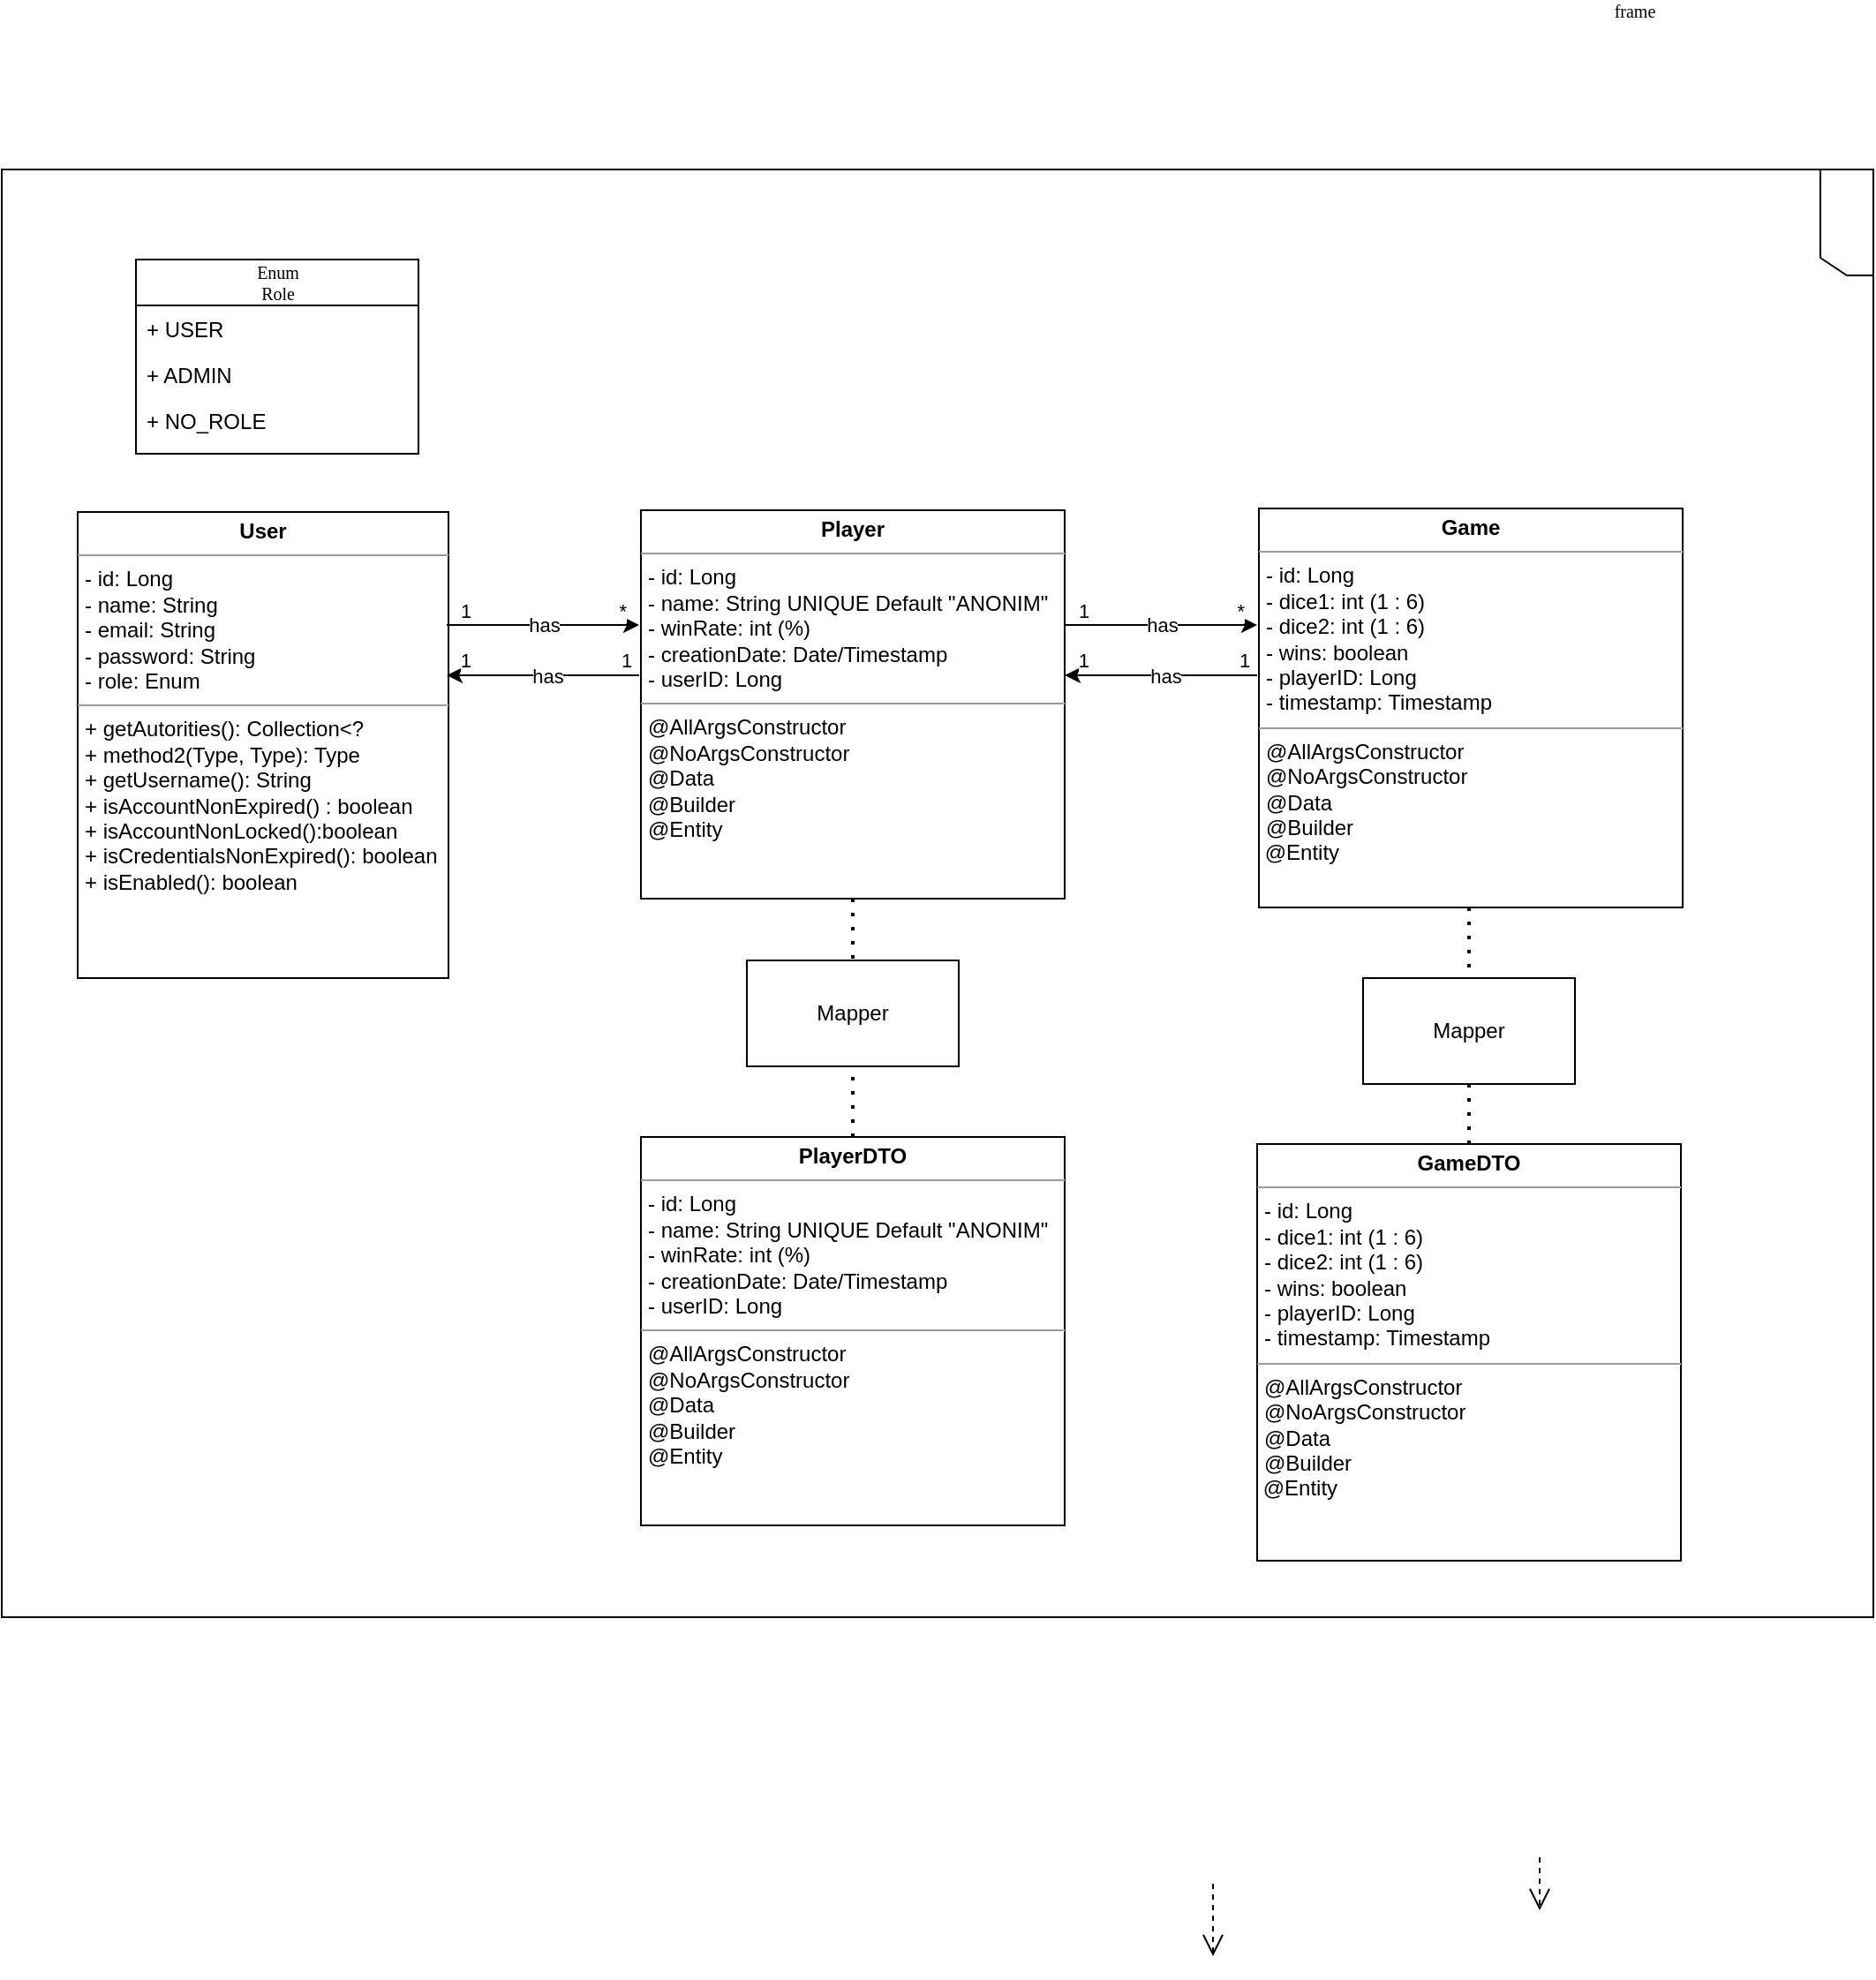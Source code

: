 <mxfile version="24.6.5" type="device">
  <diagram name="Page-1" id="c4acf3e9-155e-7222-9cf6-157b1a14988f">
    <mxGraphModel dx="1905" dy="1663" grid="1" gridSize="10" guides="1" tooltips="1" connect="1" arrows="1" fold="1" page="1" pageScale="1" pageWidth="850" pageHeight="1100" background="none" math="0" shadow="0">
      <root>
        <mxCell id="0" />
        <mxCell id="1" parent="0" />
        <mxCell id="17acba5748e5396b-1" value="frame" style="shape=umlFrame;whiteSpace=wrap;html=1;rounded=0;shadow=0;comic=0;labelBackgroundColor=none;strokeWidth=1;fontFamily=Verdana;fontSize=10;align=center;direction=south;" parent="1" vertex="1">
          <mxGeometry x="-141" y="-8" width="1060" height="820" as="geometry" />
        </mxCell>
        <mxCell id="17acba5748e5396b-30" value="&lt;div&gt;Enum&lt;/div&gt;&lt;div&gt;Role&lt;br&gt;&lt;/div&gt;" style="swimlane;html=1;fontStyle=0;childLayout=stackLayout;horizontal=1;startSize=26;fillColor=none;horizontalStack=0;resizeParent=1;resizeLast=0;collapsible=1;marginBottom=0;swimlaneFillColor=#ffffff;rounded=0;shadow=0;comic=0;labelBackgroundColor=none;strokeWidth=1;fontFamily=Verdana;fontSize=10;align=center;" parent="1" vertex="1">
          <mxGeometry x="-65" y="43" width="160" height="110" as="geometry" />
        </mxCell>
        <mxCell id="17acba5748e5396b-31" value="+ USER" style="text;html=1;strokeColor=none;fillColor=none;align=left;verticalAlign=top;spacingLeft=4;spacingRight=4;whiteSpace=wrap;overflow=hidden;rotatable=0;points=[[0,0.5],[1,0.5]];portConstraint=eastwest;" parent="17acba5748e5396b-30" vertex="1">
          <mxGeometry y="26" width="160" height="26" as="geometry" />
        </mxCell>
        <mxCell id="17acba5748e5396b-32" value="+ ADMIN" style="text;html=1;strokeColor=none;fillColor=none;align=left;verticalAlign=top;spacingLeft=4;spacingRight=4;whiteSpace=wrap;overflow=hidden;rotatable=0;points=[[0,0.5],[1,0.5]];portConstraint=eastwest;" parent="17acba5748e5396b-30" vertex="1">
          <mxGeometry y="52" width="160" height="26" as="geometry" />
        </mxCell>
        <mxCell id="17acba5748e5396b-33" value="+ NO_ROLE" style="text;html=1;strokeColor=none;fillColor=none;align=left;verticalAlign=top;spacingLeft=4;spacingRight=4;whiteSpace=wrap;overflow=hidden;rotatable=0;points=[[0,0.5],[1,0.5]];portConstraint=eastwest;" parent="17acba5748e5396b-30" vertex="1">
          <mxGeometry y="78" width="160" height="26" as="geometry" />
        </mxCell>
        <mxCell id="5d2195bd80daf111-39" style="edgeStyle=orthogonalEdgeStyle;rounded=0;html=1;dashed=1;labelBackgroundColor=none;startFill=0;endArrow=open;endFill=0;endSize=10;fontFamily=Verdana;fontSize=10;" parent="1" edge="1">
          <mxGeometry relative="1" as="geometry">
            <mxPoint x="730" y="948" as="sourcePoint" />
            <mxPoint x="730" y="978" as="targetPoint" />
          </mxGeometry>
        </mxCell>
        <mxCell id="5d2195bd80daf111-35" style="edgeStyle=orthogonalEdgeStyle;rounded=0;html=1;dashed=1;labelBackgroundColor=none;startFill=0;endArrow=open;endFill=0;endSize=10;fontFamily=Verdana;fontSize=10;" parent="1" edge="1">
          <mxGeometry relative="1" as="geometry">
            <Array as="points">
              <mxPoint x="545" y="970" />
              <mxPoint x="545" y="970" />
            </Array>
            <mxPoint x="545" y="963" as="sourcePoint" />
            <mxPoint x="545" y="1004" as="targetPoint" />
          </mxGeometry>
        </mxCell>
        <mxCell id="i-cAwwDMT1fsoZCBdtH3-5" value="&lt;p style=&quot;margin:0px;margin-top:4px;text-align:center;&quot;&gt;&lt;b&gt;User&lt;/b&gt;&lt;br&gt;&lt;b&gt;&lt;/b&gt;&lt;/p&gt;&lt;hr size=&quot;1&quot;&gt;&lt;p style=&quot;margin:0px;margin-left:4px;&quot;&gt;- id: Long&lt;br&gt;- name: String&lt;br&gt;&lt;/p&gt;&lt;p style=&quot;margin:0px;margin-left:4px;&quot;&gt;- email: String&lt;/p&gt;&lt;p style=&quot;margin:0px;margin-left:4px;&quot;&gt;- password: String&lt;/p&gt;&lt;p style=&quot;margin:0px;margin-left:4px;&quot;&gt;- role: Enum&lt;br&gt;&lt;/p&gt;&lt;hr size=&quot;1&quot;&gt;&lt;p style=&quot;margin:0px;margin-left:4px;&quot;&gt;+ getAutorities(): Collection&amp;lt;?&lt;br&gt;+ method2(Type, Type): Type&lt;/p&gt;&lt;p style=&quot;margin:0px;margin-left:4px;&quot;&gt;+ getUsername(): String&lt;/p&gt;&lt;p style=&quot;margin:0px;margin-left:4px;&quot;&gt;+ isAccountNonExpired() : boolean&lt;/p&gt;&lt;p style=&quot;margin:0px;margin-left:4px;&quot;&gt;+ isAccountNonLocked():boolean&lt;/p&gt;&lt;p style=&quot;margin:0px;margin-left:4px;&quot;&gt;+ isCredentialsNonExpired(): boolean&lt;/p&gt;&lt;p style=&quot;margin:0px;margin-left:4px;&quot;&gt;+ isEnabled(): boolean&lt;/p&gt;" style="verticalAlign=top;align=left;overflow=fill;fontSize=12;fontFamily=Helvetica;html=1;rounded=0;shadow=0;comic=0;labelBackgroundColor=none;strokeWidth=1" vertex="1" parent="1">
          <mxGeometry x="-98" y="186" width="210" height="264" as="geometry" />
        </mxCell>
        <mxCell id="i-cAwwDMT1fsoZCBdtH3-9" value="&lt;p style=&quot;margin:0px;margin-top:4px;text-align:center;&quot;&gt;&lt;b&gt;PlayerDTO&lt;/b&gt;&lt;br&gt;&lt;b&gt;&lt;/b&gt;&lt;/p&gt;&lt;hr size=&quot;1&quot;&gt;&lt;p style=&quot;margin:0px;margin-left:4px;&quot;&gt;- id: Long&lt;br&gt;- name: String UNIQUE Default &quot;ANONIM&quot;&lt;br&gt;&lt;/p&gt;&lt;p style=&quot;margin:0px;margin-left:4px;&quot;&gt;- winRate: int (%)&lt;br&gt;&lt;/p&gt;&lt;p style=&quot;margin:0px;margin-left:4px;&quot;&gt;- creationDate: Date/Timestamp&lt;br&gt;&lt;/p&gt;&lt;p style=&quot;margin:0px;margin-left:4px;&quot;&gt;- userID: Long&lt;br&gt;&lt;/p&gt;&lt;hr size=&quot;1&quot;&gt;&lt;p style=&quot;margin:0px;margin-left:4px;&quot;&gt;@AllArgsConstructor&lt;/p&gt;&lt;p style=&quot;margin:0px;margin-left:4px;&quot;&gt;@NoArgsConstructor&lt;/p&gt;&lt;p style=&quot;margin:0px;margin-left:4px;&quot;&gt;@Data&lt;/p&gt;&lt;p style=&quot;margin:0px;margin-left:4px;&quot;&gt;@Builder&lt;br&gt;&lt;/p&gt;&lt;p style=&quot;margin:0px;margin-left:4px;&quot;&gt;@Entity&lt;/p&gt;&lt;p style=&quot;margin:0px;margin-left:4px;&quot;&gt;&lt;/p&gt;" style="verticalAlign=top;align=left;overflow=fill;fontSize=12;fontFamily=Helvetica;html=1;rounded=0;shadow=0;comic=0;labelBackgroundColor=none;strokeWidth=1" vertex="1" parent="1">
          <mxGeometry x="221" y="540" width="240" height="220" as="geometry" />
        </mxCell>
        <mxCell id="i-cAwwDMT1fsoZCBdtH3-10" value="&lt;p style=&quot;margin:0px;margin-top:4px;text-align:center;&quot;&gt;&lt;b&gt;Game&lt;/b&gt;&lt;br&gt;&lt;/p&gt;&lt;hr size=&quot;1&quot;&gt;&lt;p style=&quot;margin:0px;margin-left:4px;&quot;&gt;- id: Long&lt;br&gt;- dice1: int (1 : 6)&lt;br&gt;&lt;/p&gt;&lt;p style=&quot;margin:0px;margin-left:4px;&quot;&gt;- dice2: int (1 : 6)&lt;br&gt;&lt;/p&gt;&lt;p style=&quot;margin:0px;margin-left:4px;&quot;&gt;- wins: boolean&lt;br&gt;&lt;/p&gt;&lt;p style=&quot;margin:0px;margin-left:4px;&quot;&gt;- playerID: Long&lt;/p&gt;&lt;p style=&quot;margin:0px;margin-left:4px;&quot;&gt;- timestamp: Timestamp&lt;br&gt;&lt;/p&gt;&lt;hr size=&quot;1&quot;&gt;&lt;p style=&quot;margin:0px;margin-left:4px;&quot;&gt;@AllArgsConstructor&lt;/p&gt;&lt;p style=&quot;margin:0px;margin-left:4px;&quot;&gt;@NoArgsConstructor&lt;/p&gt;&lt;p style=&quot;margin:0px;margin-left:4px;&quot;&gt;@Data&lt;/p&gt;&lt;p style=&quot;margin:0px;margin-left:4px;&quot;&gt;@Builder&lt;br&gt;&lt;/p&gt;&amp;nbsp;@Entity&lt;p style=&quot;margin:0px;margin-left:4px;&quot;&gt;&lt;/p&gt;&lt;p style=&quot;margin:0px;margin-left:4px;&quot;&gt;&lt;br&gt;&lt;/p&gt;" style="verticalAlign=top;align=left;overflow=fill;fontSize=12;fontFamily=Helvetica;html=1;rounded=0;shadow=0;comic=0;labelBackgroundColor=none;strokeWidth=1" vertex="1" parent="1">
          <mxGeometry x="571" y="184" width="240" height="226" as="geometry" />
        </mxCell>
        <mxCell id="i-cAwwDMT1fsoZCBdtH3-11" value="&lt;p style=&quot;margin:0px;margin-top:4px;text-align:center;&quot;&gt;&lt;b&gt;GameDTO&lt;/b&gt;&lt;br&gt;&lt;/p&gt;&lt;hr size=&quot;1&quot;&gt;&lt;p style=&quot;margin:0px;margin-left:4px;&quot;&gt;- id: Long&lt;br&gt;- dice1: int (1 : 6)&lt;br&gt;&lt;/p&gt;&lt;p style=&quot;margin:0px;margin-left:4px;&quot;&gt;- dice2: int (1 : 6)&lt;br&gt;&lt;/p&gt;&lt;p style=&quot;margin:0px;margin-left:4px;&quot;&gt;- wins: boolean&lt;br&gt;&lt;/p&gt;&lt;p style=&quot;margin:0px;margin-left:4px;&quot;&gt;- playerID: Long&lt;/p&gt;&lt;p style=&quot;margin:0px;margin-left:4px;&quot;&gt;- timestamp: Timestamp&lt;br&gt;&lt;/p&gt;&lt;hr size=&quot;1&quot;&gt;&lt;p style=&quot;margin:0px;margin-left:4px;&quot;&gt;@AllArgsConstructor&lt;/p&gt;&lt;p style=&quot;margin:0px;margin-left:4px;&quot;&gt;@NoArgsConstructor&lt;/p&gt;&lt;p style=&quot;margin:0px;margin-left:4px;&quot;&gt;@Data&lt;/p&gt;&lt;p style=&quot;margin:0px;margin-left:4px;&quot;&gt;@Builder&lt;br&gt;&lt;/p&gt;&amp;nbsp;@Entity" style="verticalAlign=top;align=left;overflow=fill;fontSize=12;fontFamily=Helvetica;html=1;rounded=0;shadow=0;comic=0;labelBackgroundColor=none;strokeWidth=1" vertex="1" parent="1">
          <mxGeometry x="570" y="544" width="240" height="236" as="geometry" />
        </mxCell>
        <mxCell id="i-cAwwDMT1fsoZCBdtH3-8" value="&lt;p style=&quot;margin:0px;margin-top:4px;text-align:center;&quot;&gt;&lt;b&gt;Player&lt;/b&gt;&lt;br&gt;&lt;b&gt;&lt;/b&gt;&lt;/p&gt;&lt;hr size=&quot;1&quot;&gt;&lt;p style=&quot;margin:0px;margin-left:4px;&quot;&gt;- id: Long&lt;br&gt;- name: String UNIQUE Default &quot;ANONIM&quot;&lt;br&gt;&lt;/p&gt;&lt;p style=&quot;margin:0px;margin-left:4px;&quot;&gt;- winRate: int (%)&lt;br&gt;&lt;/p&gt;&lt;p style=&quot;margin:0px;margin-left:4px;&quot;&gt;- creationDate: Date/Timestamp&lt;br&gt;&lt;/p&gt;&lt;p style=&quot;margin:0px;margin-left:4px;&quot;&gt;- userID: Long&lt;br&gt;&lt;/p&gt;&lt;hr size=&quot;1&quot;&gt;&lt;p style=&quot;margin:0px;margin-left:4px;&quot;&gt;@AllArgsConstructor&lt;/p&gt;&lt;p style=&quot;margin:0px;margin-left:4px;&quot;&gt;@NoArgsConstructor&lt;/p&gt;&lt;p style=&quot;margin:0px;margin-left:4px;&quot;&gt;@Data&lt;/p&gt;&lt;p style=&quot;margin:0px;margin-left:4px;&quot;&gt;@Builder&lt;br&gt;&lt;/p&gt;&lt;p style=&quot;margin:0px;margin-left:4px;&quot;&gt;@Entity&lt;br&gt;&lt;/p&gt;" style="verticalAlign=top;align=left;overflow=fill;fontSize=12;fontFamily=Helvetica;html=1;rounded=0;shadow=0;comic=0;labelBackgroundColor=none;strokeWidth=1" vertex="1" parent="1">
          <mxGeometry x="221" y="185" width="240" height="220" as="geometry" />
        </mxCell>
        <mxCell id="i-cAwwDMT1fsoZCBdtH3-15" value="" style="endArrow=classic;html=1;rounded=0;" edge="1" parent="1">
          <mxGeometry relative="1" as="geometry">
            <mxPoint x="111" y="250" as="sourcePoint" />
            <mxPoint x="220" y="250" as="targetPoint" />
          </mxGeometry>
        </mxCell>
        <mxCell id="i-cAwwDMT1fsoZCBdtH3-16" value="has" style="edgeLabel;resizable=0;html=1;;align=center;verticalAlign=middle;" connectable="0" vertex="1" parent="i-cAwwDMT1fsoZCBdtH3-15">
          <mxGeometry relative="1" as="geometry" />
        </mxCell>
        <mxCell id="i-cAwwDMT1fsoZCBdtH3-17" value="1" style="edgeLabel;resizable=0;html=1;;align=left;verticalAlign=bottom;" connectable="0" vertex="1" parent="i-cAwwDMT1fsoZCBdtH3-15">
          <mxGeometry x="-1" relative="1" as="geometry">
            <mxPoint x="6" as="offset" />
          </mxGeometry>
        </mxCell>
        <mxCell id="i-cAwwDMT1fsoZCBdtH3-18" value="*" style="edgeLabel;resizable=0;html=1;;align=right;verticalAlign=bottom;" connectable="0" vertex="1" parent="i-cAwwDMT1fsoZCBdtH3-15">
          <mxGeometry x="1" relative="1" as="geometry">
            <mxPoint x="-7" as="offset" />
          </mxGeometry>
        </mxCell>
        <mxCell id="i-cAwwDMT1fsoZCBdtH3-28" value="" style="endArrow=classic;html=1;rounded=0;" edge="1" parent="1">
          <mxGeometry relative="1" as="geometry">
            <mxPoint x="220" y="278.5" as="sourcePoint" />
            <mxPoint x="111" y="278.5" as="targetPoint" />
          </mxGeometry>
        </mxCell>
        <mxCell id="i-cAwwDMT1fsoZCBdtH3-29" value="has" style="edgeLabel;resizable=0;html=1;;align=center;verticalAlign=middle;" connectable="0" vertex="1" parent="i-cAwwDMT1fsoZCBdtH3-28">
          <mxGeometry relative="1" as="geometry">
            <mxPoint x="2" as="offset" />
          </mxGeometry>
        </mxCell>
        <mxCell id="i-cAwwDMT1fsoZCBdtH3-30" value="1" style="edgeLabel;resizable=0;html=1;;align=left;verticalAlign=bottom;" connectable="0" vertex="1" parent="i-cAwwDMT1fsoZCBdtH3-28">
          <mxGeometry x="-1" relative="1" as="geometry">
            <mxPoint x="-12" as="offset" />
          </mxGeometry>
        </mxCell>
        <mxCell id="i-cAwwDMT1fsoZCBdtH3-31" value="1" style="edgeLabel;resizable=0;html=1;;align=right;verticalAlign=bottom;" connectable="0" vertex="1" parent="i-cAwwDMT1fsoZCBdtH3-28">
          <mxGeometry x="1" relative="1" as="geometry">
            <mxPoint x="14" as="offset" />
          </mxGeometry>
        </mxCell>
        <mxCell id="i-cAwwDMT1fsoZCBdtH3-32" value="" style="endArrow=classic;html=1;rounded=0;" edge="1" parent="1">
          <mxGeometry relative="1" as="geometry">
            <mxPoint x="461" y="250" as="sourcePoint" />
            <mxPoint x="570" y="250" as="targetPoint" />
          </mxGeometry>
        </mxCell>
        <mxCell id="i-cAwwDMT1fsoZCBdtH3-33" value="has" style="edgeLabel;resizable=0;html=1;;align=center;verticalAlign=middle;" connectable="0" vertex="1" parent="i-cAwwDMT1fsoZCBdtH3-32">
          <mxGeometry relative="1" as="geometry" />
        </mxCell>
        <mxCell id="i-cAwwDMT1fsoZCBdtH3-34" value="1" style="edgeLabel;resizable=0;html=1;;align=left;verticalAlign=bottom;" connectable="0" vertex="1" parent="i-cAwwDMT1fsoZCBdtH3-32">
          <mxGeometry x="-1" relative="1" as="geometry">
            <mxPoint x="6" as="offset" />
          </mxGeometry>
        </mxCell>
        <mxCell id="i-cAwwDMT1fsoZCBdtH3-35" value="*" style="edgeLabel;resizable=0;html=1;;align=right;verticalAlign=bottom;" connectable="0" vertex="1" parent="i-cAwwDMT1fsoZCBdtH3-32">
          <mxGeometry x="1" relative="1" as="geometry">
            <mxPoint x="-7" as="offset" />
          </mxGeometry>
        </mxCell>
        <mxCell id="i-cAwwDMT1fsoZCBdtH3-36" value="" style="endArrow=classic;html=1;rounded=0;" edge="1" parent="1">
          <mxGeometry relative="1" as="geometry">
            <mxPoint x="570" y="278.5" as="sourcePoint" />
            <mxPoint x="461" y="278.5" as="targetPoint" />
          </mxGeometry>
        </mxCell>
        <mxCell id="i-cAwwDMT1fsoZCBdtH3-37" value="has" style="edgeLabel;resizable=0;html=1;;align=center;verticalAlign=middle;" connectable="0" vertex="1" parent="i-cAwwDMT1fsoZCBdtH3-36">
          <mxGeometry relative="1" as="geometry">
            <mxPoint x="2" as="offset" />
          </mxGeometry>
        </mxCell>
        <mxCell id="i-cAwwDMT1fsoZCBdtH3-38" value="1" style="edgeLabel;resizable=0;html=1;;align=left;verticalAlign=bottom;" connectable="0" vertex="1" parent="i-cAwwDMT1fsoZCBdtH3-36">
          <mxGeometry x="-1" relative="1" as="geometry">
            <mxPoint x="-12" as="offset" />
          </mxGeometry>
        </mxCell>
        <mxCell id="i-cAwwDMT1fsoZCBdtH3-39" value="1" style="edgeLabel;resizable=0;html=1;;align=right;verticalAlign=bottom;" connectable="0" vertex="1" parent="i-cAwwDMT1fsoZCBdtH3-36">
          <mxGeometry x="1" relative="1" as="geometry">
            <mxPoint x="14" as="offset" />
          </mxGeometry>
        </mxCell>
        <mxCell id="i-cAwwDMT1fsoZCBdtH3-40" value="Mapper" style="rounded=0;whiteSpace=wrap;html=1;" vertex="1" parent="1">
          <mxGeometry x="630" y="450" width="120" height="60" as="geometry" />
        </mxCell>
        <mxCell id="i-cAwwDMT1fsoZCBdtH3-42" value="Mapper" style="rounded=0;whiteSpace=wrap;html=1;" vertex="1" parent="1">
          <mxGeometry x="281" y="440" width="120" height="60" as="geometry" />
        </mxCell>
        <mxCell id="i-cAwwDMT1fsoZCBdtH3-43" value="" style="endArrow=none;dashed=1;html=1;dashPattern=1 3;strokeWidth=2;rounded=0;exitX=0.5;exitY=1;exitDx=0;exitDy=0;entryX=0.5;entryY=0;entryDx=0;entryDy=0;" edge="1" parent="1" source="i-cAwwDMT1fsoZCBdtH3-8" target="i-cAwwDMT1fsoZCBdtH3-42">
          <mxGeometry width="50" height="50" relative="1" as="geometry">
            <mxPoint x="320" y="470" as="sourcePoint" />
            <mxPoint x="370" y="420" as="targetPoint" />
          </mxGeometry>
        </mxCell>
        <mxCell id="i-cAwwDMT1fsoZCBdtH3-44" value="" style="endArrow=none;dashed=1;html=1;dashPattern=1 3;strokeWidth=2;rounded=0;exitX=0.5;exitY=0;exitDx=0;exitDy=0;entryX=0.5;entryY=1;entryDx=0;entryDy=0;" edge="1" parent="1" source="i-cAwwDMT1fsoZCBdtH3-9" target="i-cAwwDMT1fsoZCBdtH3-42">
          <mxGeometry width="50" height="50" relative="1" as="geometry">
            <mxPoint x="351" y="415" as="sourcePoint" />
            <mxPoint x="341" y="510" as="targetPoint" />
          </mxGeometry>
        </mxCell>
        <mxCell id="i-cAwwDMT1fsoZCBdtH3-46" value="" style="endArrow=none;dashed=1;html=1;dashPattern=1 3;strokeWidth=2;rounded=0;entryX=0.5;entryY=0;entryDx=0;entryDy=0;" edge="1" parent="1" target="i-cAwwDMT1fsoZCBdtH3-40">
          <mxGeometry width="50" height="50" relative="1" as="geometry">
            <mxPoint x="690" y="410" as="sourcePoint" />
            <mxPoint x="351" y="450" as="targetPoint" />
          </mxGeometry>
        </mxCell>
        <mxCell id="i-cAwwDMT1fsoZCBdtH3-47" value="" style="endArrow=none;dashed=1;html=1;dashPattern=1 3;strokeWidth=2;rounded=0;exitX=0.5;exitY=0;exitDx=0;exitDy=0;entryX=0.5;entryY=1;entryDx=0;entryDy=0;" edge="1" parent="1" source="i-cAwwDMT1fsoZCBdtH3-11" target="i-cAwwDMT1fsoZCBdtH3-40">
          <mxGeometry width="50" height="50" relative="1" as="geometry">
            <mxPoint x="701" y="384" as="sourcePoint" />
            <mxPoint x="701" y="419" as="targetPoint" />
          </mxGeometry>
        </mxCell>
      </root>
    </mxGraphModel>
  </diagram>
</mxfile>
